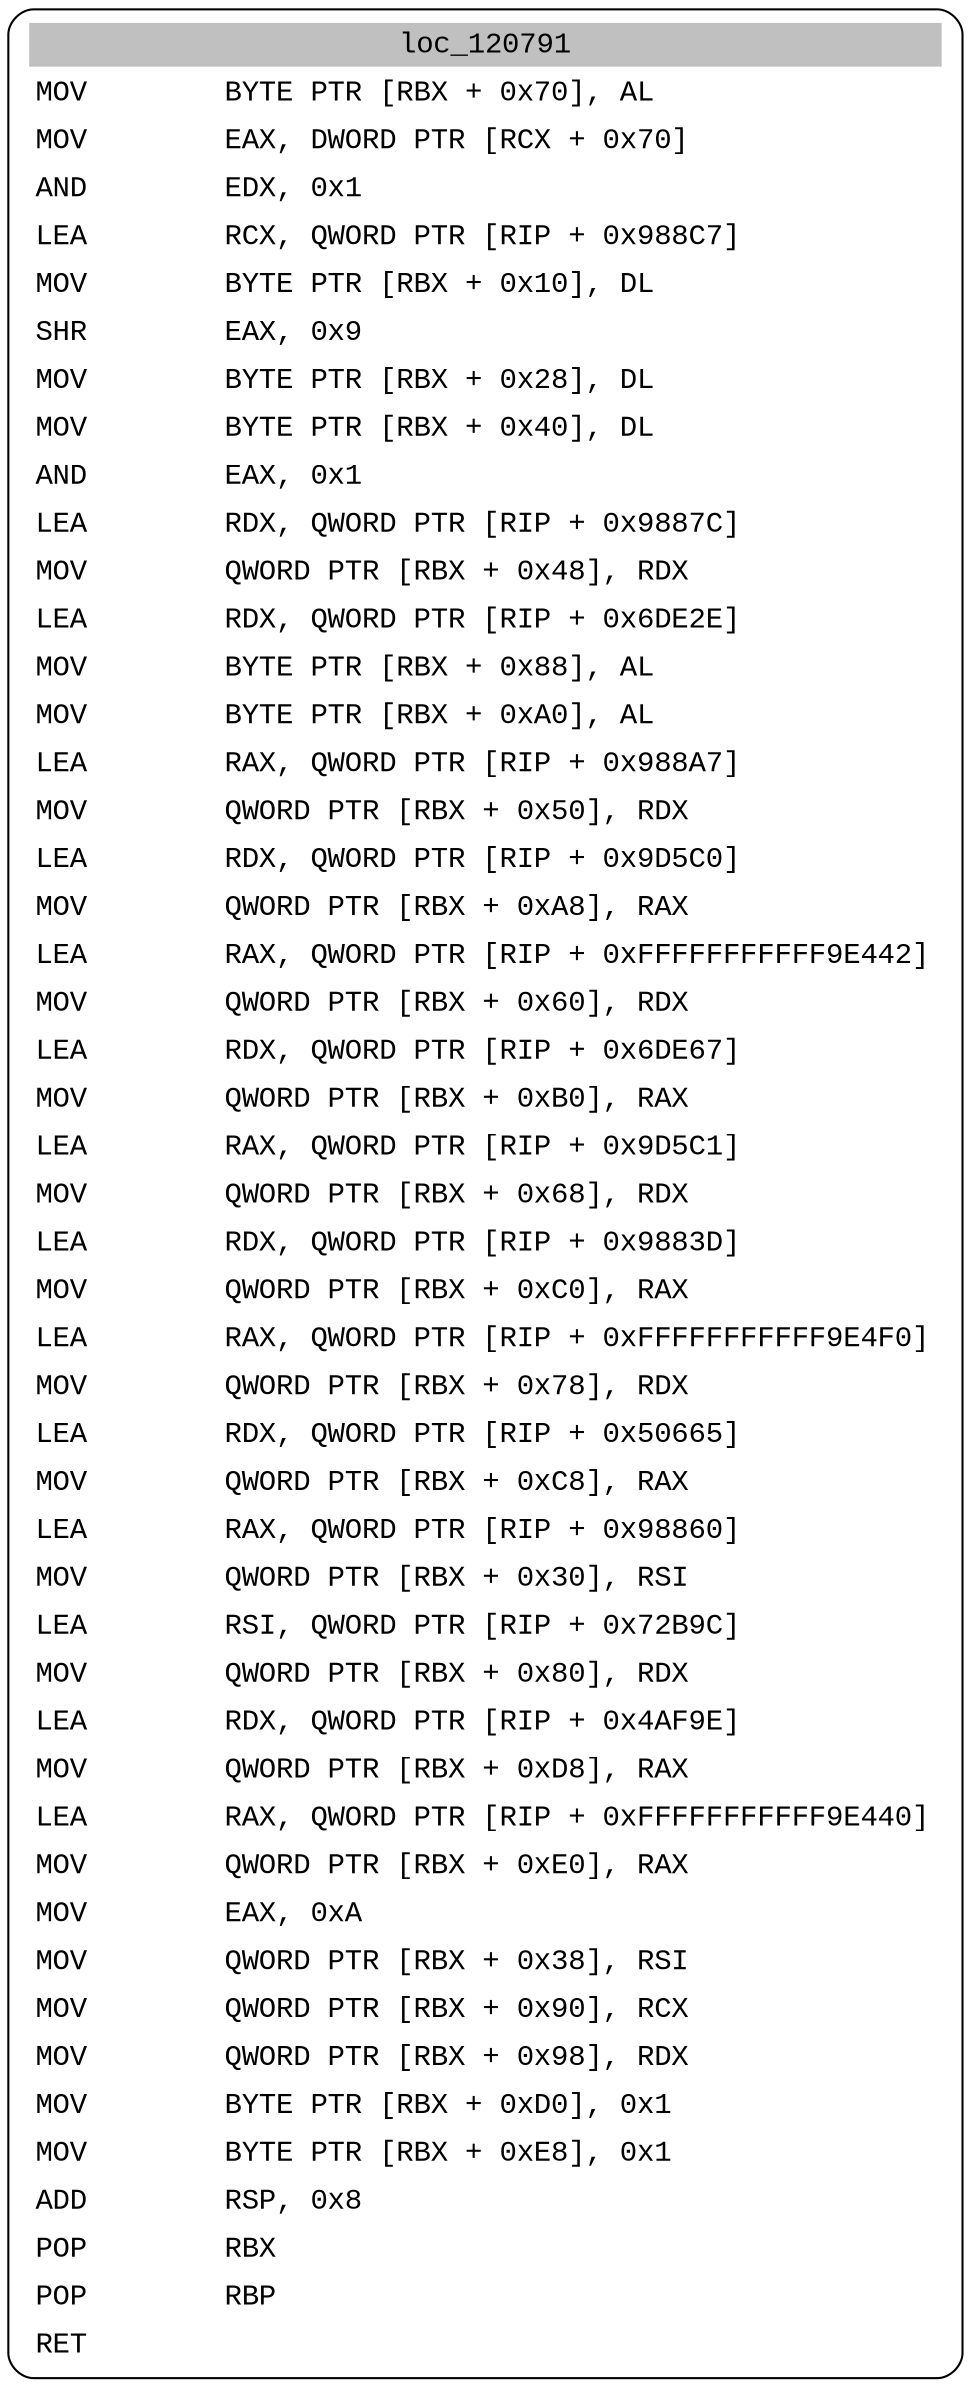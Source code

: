 digraph asm_graph {
1941 [
shape="Mrecord" fontname="Courier New"label =<<table border="0" cellborder="0" cellpadding="3"><tr><td align="center" colspan="2" bgcolor="grey">loc_120791</td></tr><tr><td align="left">MOV        BYTE PTR [RBX + 0x70], AL</td></tr><tr><td align="left">MOV        EAX, DWORD PTR [RCX + 0x70]</td></tr><tr><td align="left">AND        EDX, 0x1</td></tr><tr><td align="left">LEA        RCX, QWORD PTR [RIP + 0x988C7]</td></tr><tr><td align="left">MOV        BYTE PTR [RBX + 0x10], DL</td></tr><tr><td align="left">SHR        EAX, 0x9</td></tr><tr><td align="left">MOV        BYTE PTR [RBX + 0x28], DL</td></tr><tr><td align="left">MOV        BYTE PTR [RBX + 0x40], DL</td></tr><tr><td align="left">AND        EAX, 0x1</td></tr><tr><td align="left">LEA        RDX, QWORD PTR [RIP + 0x9887C]</td></tr><tr><td align="left">MOV        QWORD PTR [RBX + 0x48], RDX</td></tr><tr><td align="left">LEA        RDX, QWORD PTR [RIP + 0x6DE2E]</td></tr><tr><td align="left">MOV        BYTE PTR [RBX + 0x88], AL</td></tr><tr><td align="left">MOV        BYTE PTR [RBX + 0xA0], AL</td></tr><tr><td align="left">LEA        RAX, QWORD PTR [RIP + 0x988A7]</td></tr><tr><td align="left">MOV        QWORD PTR [RBX + 0x50], RDX</td></tr><tr><td align="left">LEA        RDX, QWORD PTR [RIP + 0x9D5C0]</td></tr><tr><td align="left">MOV        QWORD PTR [RBX + 0xA8], RAX</td></tr><tr><td align="left">LEA        RAX, QWORD PTR [RIP + 0xFFFFFFFFFFF9E442]</td></tr><tr><td align="left">MOV        QWORD PTR [RBX + 0x60], RDX</td></tr><tr><td align="left">LEA        RDX, QWORD PTR [RIP + 0x6DE67]</td></tr><tr><td align="left">MOV        QWORD PTR [RBX + 0xB0], RAX</td></tr><tr><td align="left">LEA        RAX, QWORD PTR [RIP + 0x9D5C1]</td></tr><tr><td align="left">MOV        QWORD PTR [RBX + 0x68], RDX</td></tr><tr><td align="left">LEA        RDX, QWORD PTR [RIP + 0x9883D]</td></tr><tr><td align="left">MOV        QWORD PTR [RBX + 0xC0], RAX</td></tr><tr><td align="left">LEA        RAX, QWORD PTR [RIP + 0xFFFFFFFFFFF9E4F0]</td></tr><tr><td align="left">MOV        QWORD PTR [RBX + 0x78], RDX</td></tr><tr><td align="left">LEA        RDX, QWORD PTR [RIP + 0x50665]</td></tr><tr><td align="left">MOV        QWORD PTR [RBX + 0xC8], RAX</td></tr><tr><td align="left">LEA        RAX, QWORD PTR [RIP + 0x98860]</td></tr><tr><td align="left">MOV        QWORD PTR [RBX + 0x30], RSI</td></tr><tr><td align="left">LEA        RSI, QWORD PTR [RIP + 0x72B9C]</td></tr><tr><td align="left">MOV        QWORD PTR [RBX + 0x80], RDX</td></tr><tr><td align="left">LEA        RDX, QWORD PTR [RIP + 0x4AF9E]</td></tr><tr><td align="left">MOV        QWORD PTR [RBX + 0xD8], RAX</td></tr><tr><td align="left">LEA        RAX, QWORD PTR [RIP + 0xFFFFFFFFFFF9E440]</td></tr><tr><td align="left">MOV        QWORD PTR [RBX + 0xE0], RAX</td></tr><tr><td align="left">MOV        EAX, 0xA</td></tr><tr><td align="left">MOV        QWORD PTR [RBX + 0x38], RSI</td></tr><tr><td align="left">MOV        QWORD PTR [RBX + 0x90], RCX</td></tr><tr><td align="left">MOV        QWORD PTR [RBX + 0x98], RDX</td></tr><tr><td align="left">MOV        BYTE PTR [RBX + 0xD0], 0x1</td></tr><tr><td align="left">MOV        BYTE PTR [RBX + 0xE8], 0x1</td></tr><tr><td align="left">ADD        RSP, 0x8</td></tr><tr><td align="left">POP        RBX</td></tr><tr><td align="left">POP        RBP</td></tr><tr><td align="left">RET        </td></tr></table>> ];
}